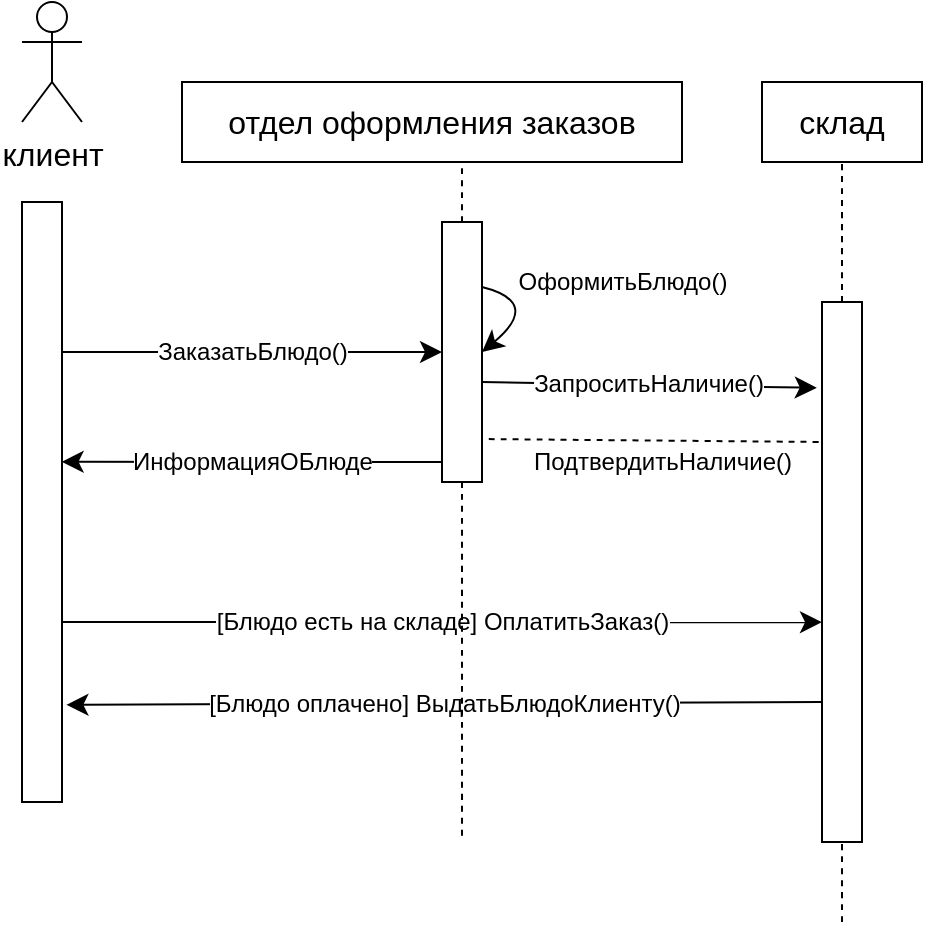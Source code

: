 <mxfile version="21.3.2" type="device">
  <diagram name="Страница 1" id="nJ60E9MTHGEWEfMld0OM">
    <mxGraphModel dx="521" dy="605" grid="1" gridSize="10" guides="1" tooltips="1" connect="1" arrows="1" fold="1" page="1" pageScale="1" pageWidth="827" pageHeight="1169" math="0" shadow="0">
      <root>
        <mxCell id="0" />
        <mxCell id="1" parent="0" />
        <mxCell id="r7RBdUpLCeecC1p3HDFB-1" value="клиент" style="shape=umlActor;verticalLabelPosition=bottom;verticalAlign=top;html=1;outlineConnect=0;fontSize=16;" vertex="1" parent="1">
          <mxGeometry x="120" y="110" width="30" height="60" as="geometry" />
        </mxCell>
        <mxCell id="r7RBdUpLCeecC1p3HDFB-7" value="ЗаказатьБлюдо()" style="edgeStyle=none;curved=1;rounded=0;orthogonalLoop=1;jettySize=auto;html=1;exitX=1;exitY=0.25;exitDx=0;exitDy=0;entryX=0;entryY=0.5;entryDx=0;entryDy=0;fontSize=12;startSize=8;endSize=8;" edge="1" parent="1" source="r7RBdUpLCeecC1p3HDFB-2" target="r7RBdUpLCeecC1p3HDFB-5">
          <mxGeometry relative="1" as="geometry" />
        </mxCell>
        <mxCell id="r7RBdUpLCeecC1p3HDFB-2" value="" style="rounded=0;whiteSpace=wrap;html=1;fontSize=16;" vertex="1" parent="1">
          <mxGeometry x="120" y="210" width="20" height="300" as="geometry" />
        </mxCell>
        <mxCell id="r7RBdUpLCeecC1p3HDFB-3" value="отдел оформления заказов" style="rounded=0;whiteSpace=wrap;html=1;fontSize=16;" vertex="1" parent="1">
          <mxGeometry x="200" y="150" width="250" height="40" as="geometry" />
        </mxCell>
        <mxCell id="r7RBdUpLCeecC1p3HDFB-4" value="склад" style="rounded=0;whiteSpace=wrap;html=1;fontSize=16;" vertex="1" parent="1">
          <mxGeometry x="490" y="150" width="80" height="40" as="geometry" />
        </mxCell>
        <mxCell id="r7RBdUpLCeecC1p3HDFB-5" value="" style="rounded=0;whiteSpace=wrap;html=1;fontSize=16;" vertex="1" parent="1">
          <mxGeometry x="330" y="220" width="20" height="130" as="geometry" />
        </mxCell>
        <mxCell id="r7RBdUpLCeecC1p3HDFB-6" value="" style="rounded=0;whiteSpace=wrap;html=1;fontSize=16;" vertex="1" parent="1">
          <mxGeometry x="520" y="260" width="20" height="270" as="geometry" />
        </mxCell>
        <mxCell id="r7RBdUpLCeecC1p3HDFB-8" value="ОформитьБлюдо()" style="edgeStyle=none;curved=1;rounded=0;orthogonalLoop=1;jettySize=auto;html=1;exitX=1;exitY=0.25;exitDx=0;exitDy=0;entryX=1;entryY=0.5;entryDx=0;entryDy=0;fontSize=12;startSize=8;endSize=8;" edge="1" parent="1" source="r7RBdUpLCeecC1p3HDFB-5" target="r7RBdUpLCeecC1p3HDFB-5">
          <mxGeometry x="-0.116" y="41" relative="1" as="geometry">
            <Array as="points">
              <mxPoint x="380" y="260" />
            </Array>
            <mxPoint x="14" y="-42" as="offset" />
          </mxGeometry>
        </mxCell>
        <mxCell id="r7RBdUpLCeecC1p3HDFB-9" value="ЗапроситьНаличие()" style="endArrow=classic;html=1;rounded=0;fontSize=12;startSize=8;endSize=8;curved=1;entryX=-0.13;entryY=0.159;entryDx=0;entryDy=0;entryPerimeter=0;" edge="1" parent="1" target="r7RBdUpLCeecC1p3HDFB-6">
          <mxGeometry width="50" height="50" relative="1" as="geometry">
            <mxPoint x="350" y="300" as="sourcePoint" />
            <mxPoint x="400" y="250" as="targetPoint" />
          </mxGeometry>
        </mxCell>
        <mxCell id="r7RBdUpLCeecC1p3HDFB-11" value="ПодтвердитьНаличие()" style="endArrow=none;dashed=1;html=1;rounded=0;fontSize=12;curved=1;exitX=1.17;exitY=0.835;exitDx=0;exitDy=0;exitPerimeter=0;" edge="1" parent="1" source="r7RBdUpLCeecC1p3HDFB-5">
          <mxGeometry x="0.041" y="-11" width="50" height="50" relative="1" as="geometry">
            <mxPoint x="470" y="380" as="sourcePoint" />
            <mxPoint x="520" y="330" as="targetPoint" />
            <mxPoint as="offset" />
          </mxGeometry>
        </mxCell>
        <mxCell id="r7RBdUpLCeecC1p3HDFB-14" value="ИнформацияОБлюде" style="endArrow=classic;html=1;rounded=0;fontSize=12;startSize=8;endSize=8;curved=1;entryX=0.99;entryY=0.433;entryDx=0;entryDy=0;entryPerimeter=0;" edge="1" parent="1" target="r7RBdUpLCeecC1p3HDFB-2">
          <mxGeometry width="50" height="50" relative="1" as="geometry">
            <mxPoint x="330" y="340" as="sourcePoint" />
            <mxPoint x="380" y="290" as="targetPoint" />
          </mxGeometry>
        </mxCell>
        <mxCell id="r7RBdUpLCeecC1p3HDFB-15" value="[Блюдо есть на складе] ОплатитьЗаказ()" style="endArrow=classic;html=1;rounded=0;fontSize=12;startSize=8;endSize=8;curved=1;entryX=0;entryY=0.593;entryDx=0;entryDy=0;entryPerimeter=0;" edge="1" parent="1" target="r7RBdUpLCeecC1p3HDFB-6">
          <mxGeometry width="50" height="50" relative="1" as="geometry">
            <mxPoint x="140" y="420" as="sourcePoint" />
            <mxPoint x="190" y="370" as="targetPoint" />
            <mxPoint as="offset" />
          </mxGeometry>
        </mxCell>
        <mxCell id="r7RBdUpLCeecC1p3HDFB-16" value="[Блюдо оплачено] ВыдатьБлюдоКлиенту()" style="endArrow=classic;html=1;rounded=0;fontSize=12;startSize=8;endSize=8;curved=1;entryX=1.11;entryY=0.838;entryDx=0;entryDy=0;entryPerimeter=0;" edge="1" parent="1" target="r7RBdUpLCeecC1p3HDFB-2">
          <mxGeometry width="50" height="50" relative="1" as="geometry">
            <mxPoint x="520" y="460" as="sourcePoint" />
            <mxPoint x="570" y="410" as="targetPoint" />
          </mxGeometry>
        </mxCell>
        <mxCell id="r7RBdUpLCeecC1p3HDFB-17" value="" style="endArrow=none;dashed=1;html=1;rounded=0;fontSize=12;startSize=8;endSize=8;curved=1;" edge="1" parent="1">
          <mxGeometry width="50" height="50" relative="1" as="geometry">
            <mxPoint x="340" y="350" as="sourcePoint" />
            <mxPoint x="340" y="530" as="targetPoint" />
          </mxGeometry>
        </mxCell>
        <mxCell id="r7RBdUpLCeecC1p3HDFB-19" value="" style="endArrow=none;dashed=1;html=1;rounded=0;fontSize=12;startSize=8;endSize=8;curved=1;entryX=0.5;entryY=1;entryDx=0;entryDy=0;" edge="1" parent="1" target="r7RBdUpLCeecC1p3HDFB-4">
          <mxGeometry width="50" height="50" relative="1" as="geometry">
            <mxPoint x="530" y="260" as="sourcePoint" />
            <mxPoint x="580" y="210" as="targetPoint" />
          </mxGeometry>
        </mxCell>
        <mxCell id="r7RBdUpLCeecC1p3HDFB-20" value="" style="endArrow=none;dashed=1;html=1;rounded=0;fontSize=12;startSize=8;endSize=8;curved=1;" edge="1" parent="1">
          <mxGeometry width="50" height="50" relative="1" as="geometry">
            <mxPoint x="340" y="220" as="sourcePoint" />
            <mxPoint x="340" y="190" as="targetPoint" />
          </mxGeometry>
        </mxCell>
        <mxCell id="r7RBdUpLCeecC1p3HDFB-21" value="" style="endArrow=none;dashed=1;html=1;rounded=0;fontSize=12;startSize=8;endSize=8;curved=1;" edge="1" parent="1">
          <mxGeometry width="50" height="50" relative="1" as="geometry">
            <mxPoint x="530" y="570" as="sourcePoint" />
            <mxPoint x="530" y="530" as="targetPoint" />
          </mxGeometry>
        </mxCell>
      </root>
    </mxGraphModel>
  </diagram>
</mxfile>

